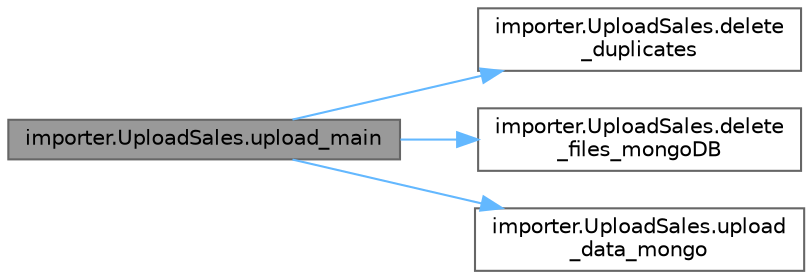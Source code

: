 digraph "importer.UploadSales.upload_main"
{
 // LATEX_PDF_SIZE
  bgcolor="transparent";
  edge [fontname=Helvetica,fontsize=10,labelfontname=Helvetica,labelfontsize=10];
  node [fontname=Helvetica,fontsize=10,shape=box,height=0.2,width=0.4];
  rankdir="LR";
  Node1 [id="Node000001",label="importer.UploadSales.upload_main",height=0.2,width=0.4,color="gray40", fillcolor="grey60", style="filled", fontcolor="black",tooltip=" "];
  Node1 -> Node2 [id="edge1_Node000001_Node000002",color="steelblue1",style="solid",tooltip=" "];
  Node2 [id="Node000002",label="importer.UploadSales.delete\l_duplicates",height=0.2,width=0.4,color="grey40", fillcolor="white", style="filled",URL="$namespaceimporter_1_1_upload_sales.html#adf404a8b0ccb62b31539a80032bb012d",tooltip=" "];
  Node1 -> Node3 [id="edge2_Node000001_Node000003",color="steelblue1",style="solid",tooltip=" "];
  Node3 [id="Node000003",label="importer.UploadSales.delete\l_files_mongoDB",height=0.2,width=0.4,color="grey40", fillcolor="white", style="filled",URL="$namespaceimporter_1_1_upload_sales.html#ae8ff370b67dbe59f8a3f9e72df7d8e53",tooltip=" "];
  Node1 -> Node4 [id="edge3_Node000001_Node000004",color="steelblue1",style="solid",tooltip=" "];
  Node4 [id="Node000004",label="importer.UploadSales.upload\l_data_mongo",height=0.2,width=0.4,color="grey40", fillcolor="white", style="filled",URL="$namespaceimporter_1_1_upload_sales.html#ad521bee3217da21b864556909a608866",tooltip=" "];
}
